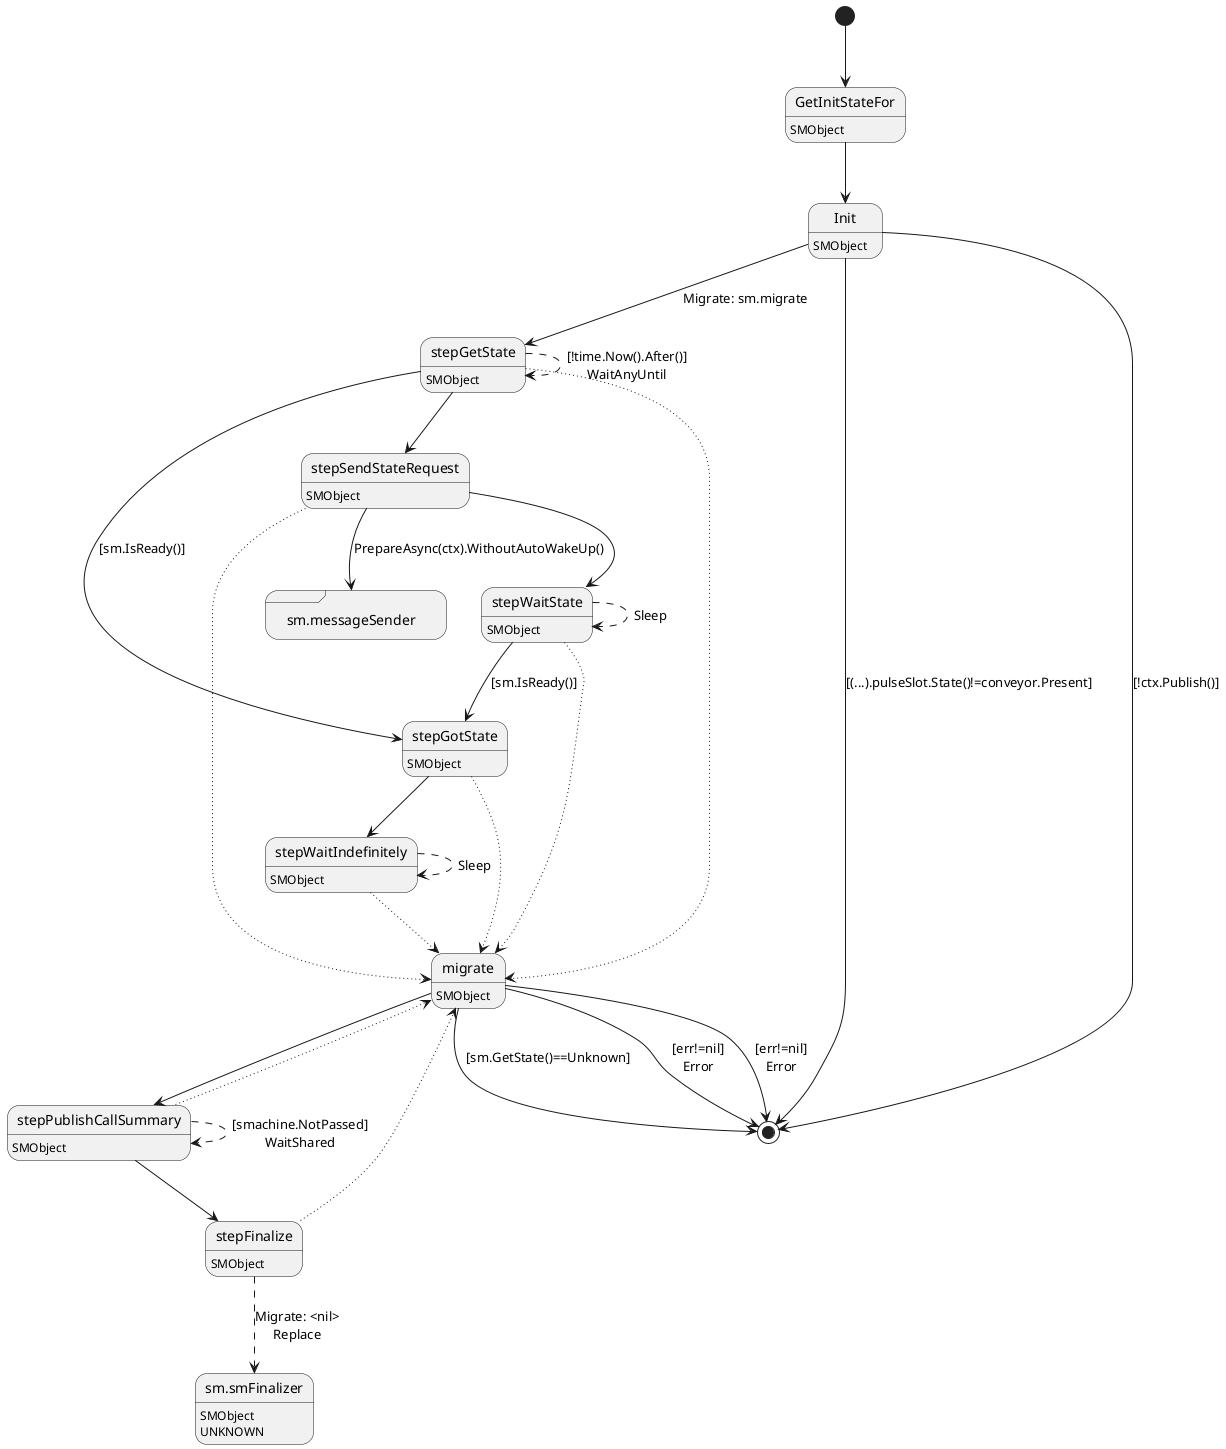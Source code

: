 @startuml
state "GetInitStateFor" as T00_S001
T00_S001 : SMObject
[*] --> T00_S001
T00_S001 --> T00_S002
state "Init" as T00_S002
T00_S002 : SMObject
T00_S002 --> [*] : [(...).pulseSlot.State()!=conveyor.Present]
T00_S002 --> [*] : [!ctx.Publish()]
T00_S002 --> T00_S005 : Migrate: sm.migrate
state "migrate" as T00_S009
T00_S009 : SMObject
T00_S009 --> [*] : [sm.GetState()==Unknown]
T00_S009 --> [*] : [err!=nil]\nError
T00_S009 --> [*] : [err!=nil]\nError
T00_S009 --> T00_S010
state "sm.messageSender" as T00_S004 <<sdlreceive>>
state "stepFinalize" as T00_S011
T00_S011 : SMObject
T00_S011 --[dotted]> T00_S009
state "sm.smFinalizer" as T00_U001
T00_U001 : SMObject
T00_U001 : UNKNOWN 
T00_S011 --[dashed]> T00_U001 : Migrate: <nil>\nReplace
state "stepGetState" as T00_S005
T00_S005 : SMObject
T00_S005 --[dotted]> T00_S009
T00_S005 --> T00_S007 : [sm.IsReady()]
T00_S005 --[dashed]> T00_S005 : [!time.Now().After()]\nWaitAnyUntil
T00_S005 --> T00_S003
state "stepGotState" as T00_S007
T00_S007 : SMObject
T00_S007 --[dotted]> T00_S009
T00_S007 --> T00_S008
state "stepPublishCallSummary" as T00_S010
T00_S010 : SMObject
T00_S010 --[dotted]> T00_S009
T00_S010 --[dashed]> T00_S010 : [smachine.NotPassed]\nWaitShared
T00_S010 --> T00_S011
state "stepSendStateRequest" as T00_S003
T00_S003 : SMObject
T00_S003 --[dotted]> T00_S009
T00_S003 --> T00_S004 : PrepareAsync(ctx).WithoutAutoWakeUp()
T00_S003 --> T00_S006
state "stepWaitIndefinitely" as T00_S008
T00_S008 : SMObject
T00_S008 --[dotted]> T00_S009
T00_S008 --[dashed]> T00_S008 : Sleep
state "stepWaitState" as T00_S006
T00_S006 : SMObject
T00_S006 --[dotted]> T00_S009
T00_S006 --> T00_S007 : [sm.IsReady()]
T00_S006 --[dashed]> T00_S006 : Sleep
@enduml
